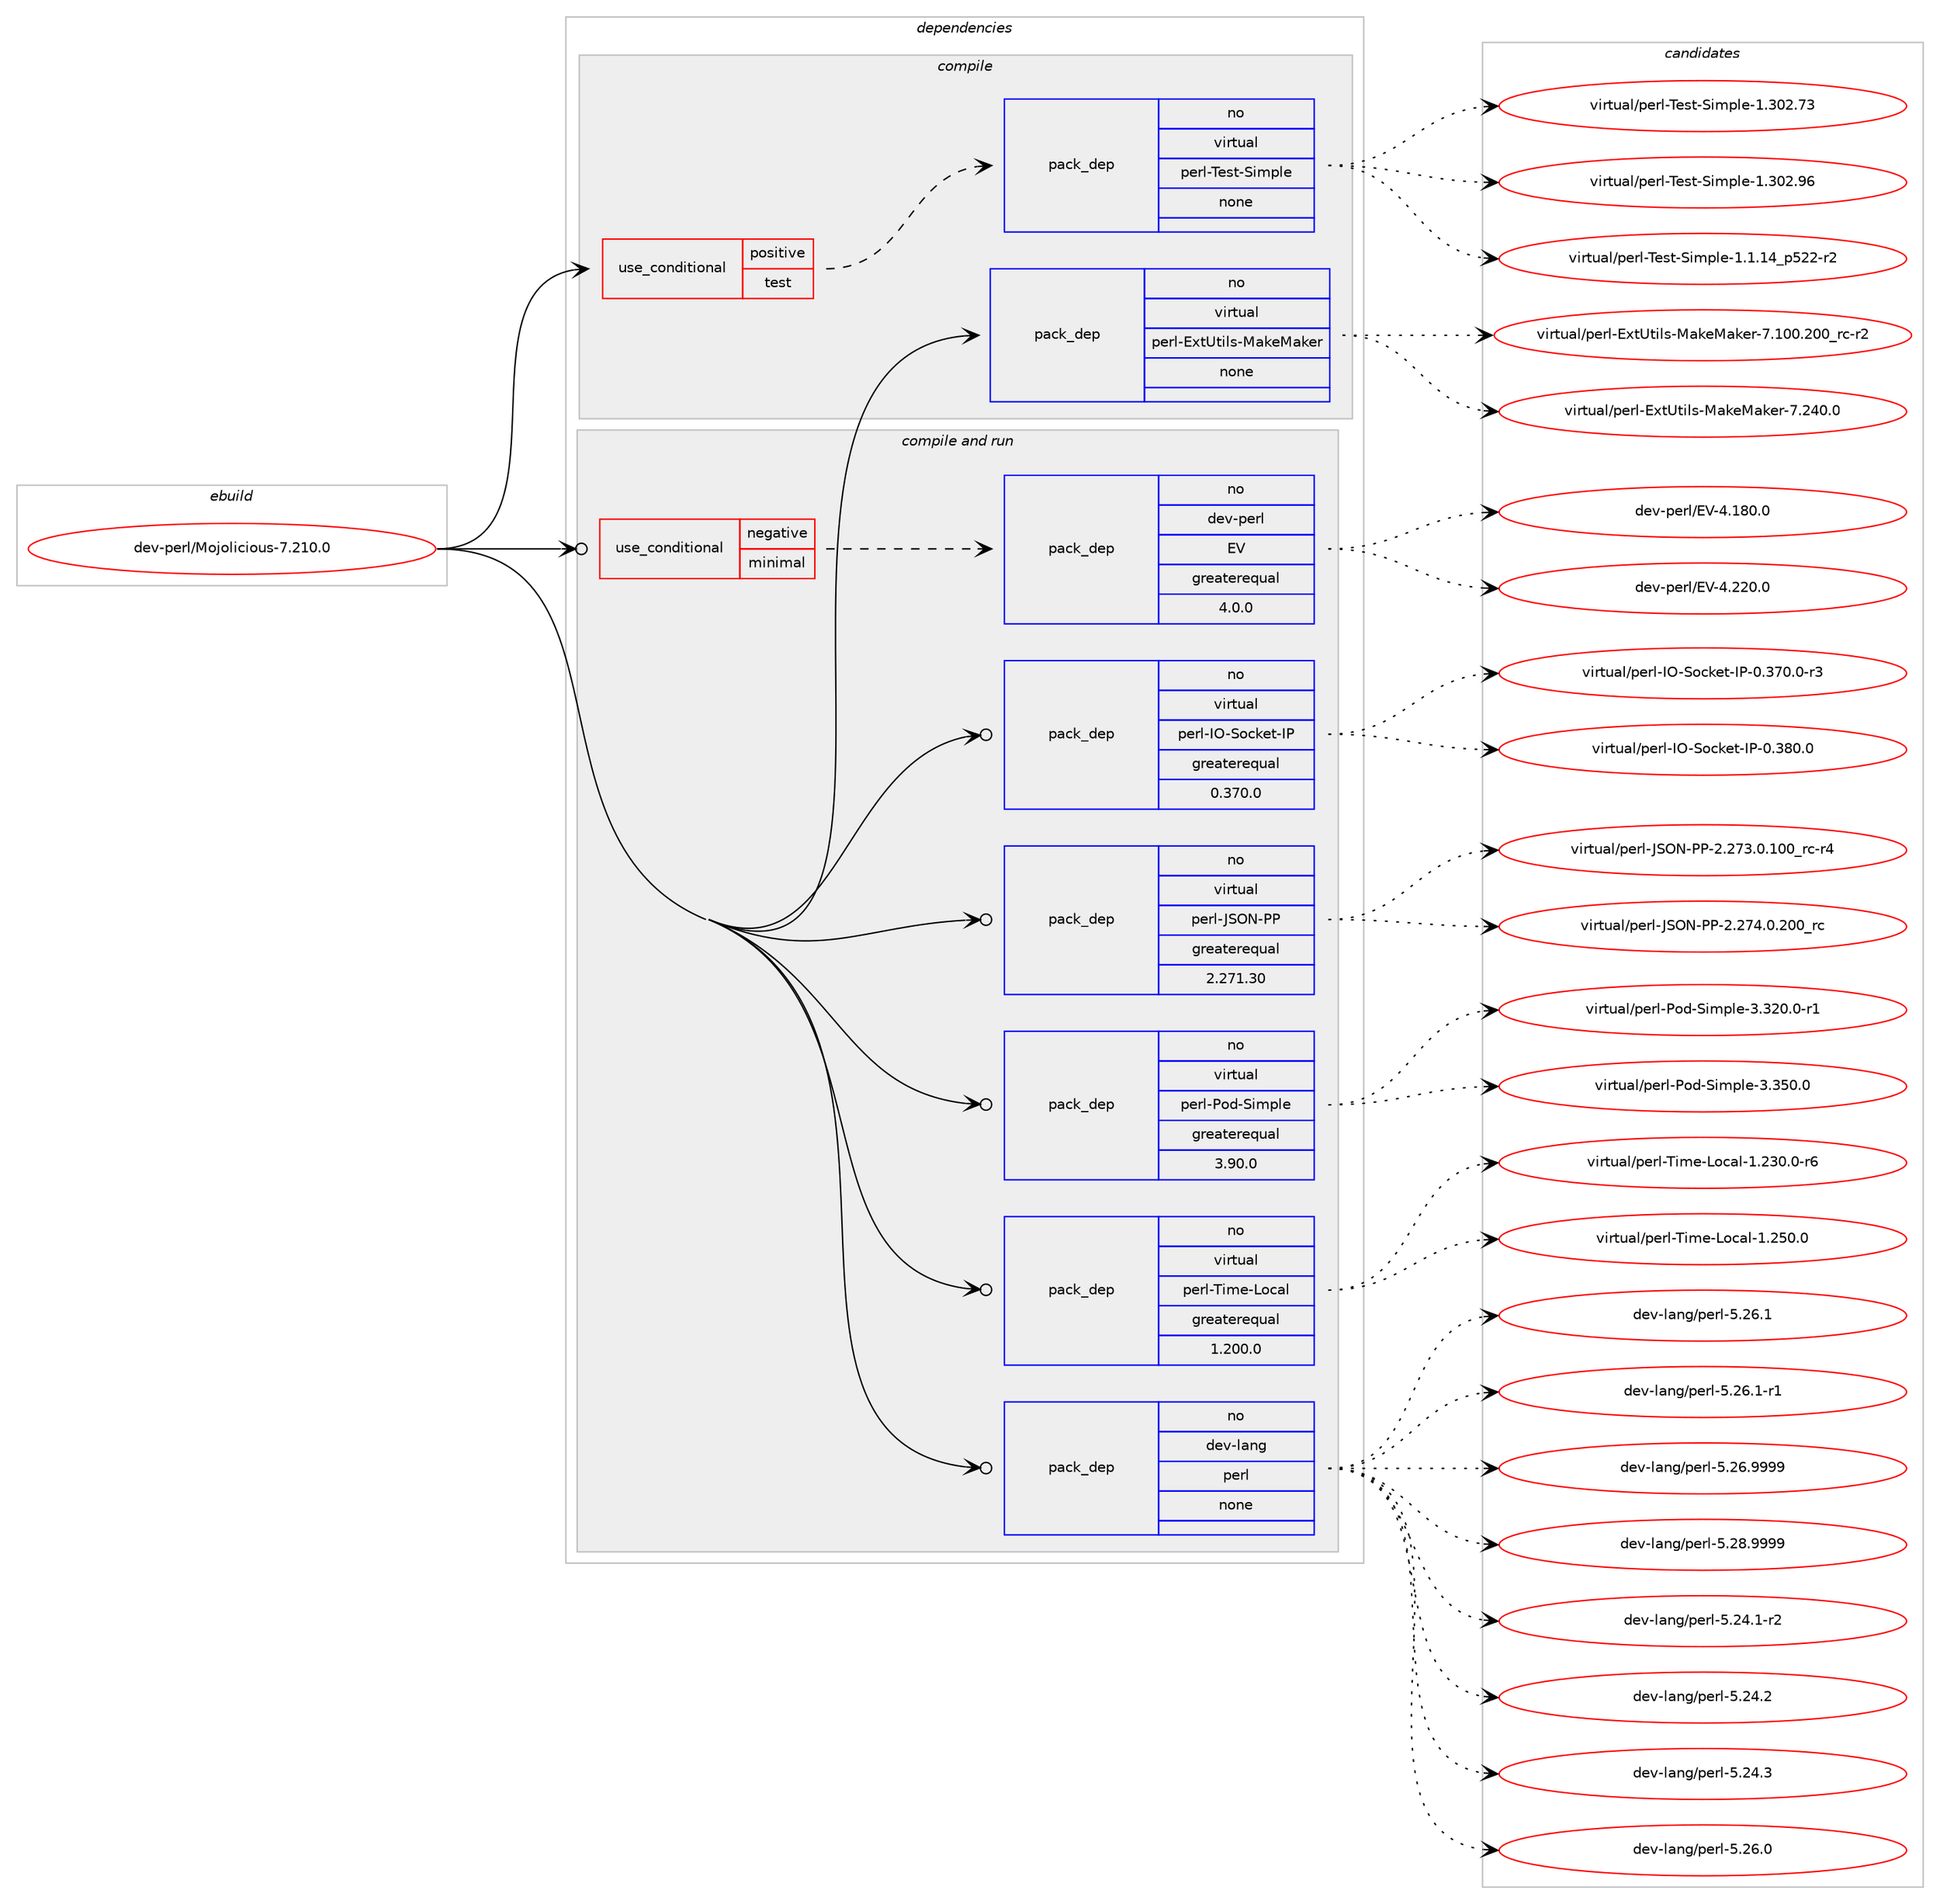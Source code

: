 digraph prolog {

# *************
# Graph options
# *************

newrank=true;
concentrate=true;
compound=true;
graph [rankdir=LR,fontname=Helvetica,fontsize=10,ranksep=1.5];#, ranksep=2.5, nodesep=0.2];
edge  [arrowhead=vee];
node  [fontname=Helvetica,fontsize=10];

# **********
# The ebuild
# **********

subgraph cluster_leftcol {
color=gray;
rank=same;
label=<<i>ebuild</i>>;
id [label="dev-perl/Mojolicious-7.210.0", color=red, width=4, href="../dev-perl/Mojolicious-7.210.0.svg"];
}

# ****************
# The dependencies
# ****************

subgraph cluster_midcol {
color=gray;
label=<<i>dependencies</i>>;
subgraph cluster_compile {
fillcolor="#eeeeee";
style=filled;
label=<<i>compile</i>>;
subgraph cond27665 {
dependency134764 [label=<<TABLE BORDER="0" CELLBORDER="1" CELLSPACING="0" CELLPADDING="4"><TR><TD ROWSPAN="3" CELLPADDING="10">use_conditional</TD></TR><TR><TD>positive</TD></TR><TR><TD>test</TD></TR></TABLE>>, shape=none, color=red];
subgraph pack103416 {
dependency134765 [label=<<TABLE BORDER="0" CELLBORDER="1" CELLSPACING="0" CELLPADDING="4" WIDTH="220"><TR><TD ROWSPAN="6" CELLPADDING="30">pack_dep</TD></TR><TR><TD WIDTH="110">no</TD></TR><TR><TD>virtual</TD></TR><TR><TD>perl-Test-Simple</TD></TR><TR><TD>none</TD></TR><TR><TD></TD></TR></TABLE>>, shape=none, color=blue];
}
dependency134764:e -> dependency134765:w [weight=20,style="dashed",arrowhead="vee"];
}
id:e -> dependency134764:w [weight=20,style="solid",arrowhead="vee"];
subgraph pack103417 {
dependency134766 [label=<<TABLE BORDER="0" CELLBORDER="1" CELLSPACING="0" CELLPADDING="4" WIDTH="220"><TR><TD ROWSPAN="6" CELLPADDING="30">pack_dep</TD></TR><TR><TD WIDTH="110">no</TD></TR><TR><TD>virtual</TD></TR><TR><TD>perl-ExtUtils-MakeMaker</TD></TR><TR><TD>none</TD></TR><TR><TD></TD></TR></TABLE>>, shape=none, color=blue];
}
id:e -> dependency134766:w [weight=20,style="solid",arrowhead="vee"];
}
subgraph cluster_compileandrun {
fillcolor="#eeeeee";
style=filled;
label=<<i>compile and run</i>>;
subgraph cond27666 {
dependency134767 [label=<<TABLE BORDER="0" CELLBORDER="1" CELLSPACING="0" CELLPADDING="4"><TR><TD ROWSPAN="3" CELLPADDING="10">use_conditional</TD></TR><TR><TD>negative</TD></TR><TR><TD>minimal</TD></TR></TABLE>>, shape=none, color=red];
subgraph pack103418 {
dependency134768 [label=<<TABLE BORDER="0" CELLBORDER="1" CELLSPACING="0" CELLPADDING="4" WIDTH="220"><TR><TD ROWSPAN="6" CELLPADDING="30">pack_dep</TD></TR><TR><TD WIDTH="110">no</TD></TR><TR><TD>dev-perl</TD></TR><TR><TD>EV</TD></TR><TR><TD>greaterequal</TD></TR><TR><TD>4.0.0</TD></TR></TABLE>>, shape=none, color=blue];
}
dependency134767:e -> dependency134768:w [weight=20,style="dashed",arrowhead="vee"];
}
id:e -> dependency134767:w [weight=20,style="solid",arrowhead="odotvee"];
subgraph pack103419 {
dependency134769 [label=<<TABLE BORDER="0" CELLBORDER="1" CELLSPACING="0" CELLPADDING="4" WIDTH="220"><TR><TD ROWSPAN="6" CELLPADDING="30">pack_dep</TD></TR><TR><TD WIDTH="110">no</TD></TR><TR><TD>dev-lang</TD></TR><TR><TD>perl</TD></TR><TR><TD>none</TD></TR><TR><TD></TD></TR></TABLE>>, shape=none, color=blue];
}
id:e -> dependency134769:w [weight=20,style="solid",arrowhead="odotvee"];
subgraph pack103420 {
dependency134770 [label=<<TABLE BORDER="0" CELLBORDER="1" CELLSPACING="0" CELLPADDING="4" WIDTH="220"><TR><TD ROWSPAN="6" CELLPADDING="30">pack_dep</TD></TR><TR><TD WIDTH="110">no</TD></TR><TR><TD>virtual</TD></TR><TR><TD>perl-IO-Socket-IP</TD></TR><TR><TD>greaterequal</TD></TR><TR><TD>0.370.0</TD></TR></TABLE>>, shape=none, color=blue];
}
id:e -> dependency134770:w [weight=20,style="solid",arrowhead="odotvee"];
subgraph pack103421 {
dependency134771 [label=<<TABLE BORDER="0" CELLBORDER="1" CELLSPACING="0" CELLPADDING="4" WIDTH="220"><TR><TD ROWSPAN="6" CELLPADDING="30">pack_dep</TD></TR><TR><TD WIDTH="110">no</TD></TR><TR><TD>virtual</TD></TR><TR><TD>perl-JSON-PP</TD></TR><TR><TD>greaterequal</TD></TR><TR><TD>2.271.30</TD></TR></TABLE>>, shape=none, color=blue];
}
id:e -> dependency134771:w [weight=20,style="solid",arrowhead="odotvee"];
subgraph pack103422 {
dependency134772 [label=<<TABLE BORDER="0" CELLBORDER="1" CELLSPACING="0" CELLPADDING="4" WIDTH="220"><TR><TD ROWSPAN="6" CELLPADDING="30">pack_dep</TD></TR><TR><TD WIDTH="110">no</TD></TR><TR><TD>virtual</TD></TR><TR><TD>perl-Pod-Simple</TD></TR><TR><TD>greaterequal</TD></TR><TR><TD>3.90.0</TD></TR></TABLE>>, shape=none, color=blue];
}
id:e -> dependency134772:w [weight=20,style="solid",arrowhead="odotvee"];
subgraph pack103423 {
dependency134773 [label=<<TABLE BORDER="0" CELLBORDER="1" CELLSPACING="0" CELLPADDING="4" WIDTH="220"><TR><TD ROWSPAN="6" CELLPADDING="30">pack_dep</TD></TR><TR><TD WIDTH="110">no</TD></TR><TR><TD>virtual</TD></TR><TR><TD>perl-Time-Local</TD></TR><TR><TD>greaterequal</TD></TR><TR><TD>1.200.0</TD></TR></TABLE>>, shape=none, color=blue];
}
id:e -> dependency134773:w [weight=20,style="solid",arrowhead="odotvee"];
}
subgraph cluster_run {
fillcolor="#eeeeee";
style=filled;
label=<<i>run</i>>;
}
}

# **************
# The candidates
# **************

subgraph cluster_choices {
rank=same;
color=gray;
label=<<i>candidates</i>>;

subgraph choice103416 {
color=black;
nodesep=1;
choice11810511411611797108471121011141084584101115116458310510911210810145494649464952951125350504511450 [label="virtual/perl-Test-Simple-1.1.14_p522-r2", color=red, width=4,href="../virtual/perl-Test-Simple-1.1.14_p522-r2.svg"];
choice118105114116117971084711210111410845841011151164583105109112108101454946514850465551 [label="virtual/perl-Test-Simple-1.302.73", color=red, width=4,href="../virtual/perl-Test-Simple-1.302.73.svg"];
choice118105114116117971084711210111410845841011151164583105109112108101454946514850465754 [label="virtual/perl-Test-Simple-1.302.96", color=red, width=4,href="../virtual/perl-Test-Simple-1.302.96.svg"];
dependency134765:e -> choice11810511411611797108471121011141084584101115116458310510911210810145494649464952951125350504511450:w [style=dotted,weight="100"];
dependency134765:e -> choice118105114116117971084711210111410845841011151164583105109112108101454946514850465551:w [style=dotted,weight="100"];
dependency134765:e -> choice118105114116117971084711210111410845841011151164583105109112108101454946514850465754:w [style=dotted,weight="100"];
}
subgraph choice103417 {
color=black;
nodesep=1;
choice118105114116117971084711210111410845691201168511610510811545779710710177971071011144555464948484650484895114994511450 [label="virtual/perl-ExtUtils-MakeMaker-7.100.200_rc-r2", color=red, width=4,href="../virtual/perl-ExtUtils-MakeMaker-7.100.200_rc-r2.svg"];
choice118105114116117971084711210111410845691201168511610510811545779710710177971071011144555465052484648 [label="virtual/perl-ExtUtils-MakeMaker-7.240.0", color=red, width=4,href="../virtual/perl-ExtUtils-MakeMaker-7.240.0.svg"];
dependency134766:e -> choice118105114116117971084711210111410845691201168511610510811545779710710177971071011144555464948484650484895114994511450:w [style=dotted,weight="100"];
dependency134766:e -> choice118105114116117971084711210111410845691201168511610510811545779710710177971071011144555465052484648:w [style=dotted,weight="100"];
}
subgraph choice103418 {
color=black;
nodesep=1;
choice100101118451121011141084769864552464956484648 [label="dev-perl/EV-4.180.0", color=red, width=4,href="../dev-perl/EV-4.180.0.svg"];
choice100101118451121011141084769864552465050484648 [label="dev-perl/EV-4.220.0", color=red, width=4,href="../dev-perl/EV-4.220.0.svg"];
dependency134768:e -> choice100101118451121011141084769864552464956484648:w [style=dotted,weight="100"];
dependency134768:e -> choice100101118451121011141084769864552465050484648:w [style=dotted,weight="100"];
}
subgraph choice103419 {
color=black;
nodesep=1;
choice100101118451089711010347112101114108455346505246494511450 [label="dev-lang/perl-5.24.1-r2", color=red, width=4,href="../dev-lang/perl-5.24.1-r2.svg"];
choice10010111845108971101034711210111410845534650524650 [label="dev-lang/perl-5.24.2", color=red, width=4,href="../dev-lang/perl-5.24.2.svg"];
choice10010111845108971101034711210111410845534650524651 [label="dev-lang/perl-5.24.3", color=red, width=4,href="../dev-lang/perl-5.24.3.svg"];
choice10010111845108971101034711210111410845534650544648 [label="dev-lang/perl-5.26.0", color=red, width=4,href="../dev-lang/perl-5.26.0.svg"];
choice10010111845108971101034711210111410845534650544649 [label="dev-lang/perl-5.26.1", color=red, width=4,href="../dev-lang/perl-5.26.1.svg"];
choice100101118451089711010347112101114108455346505446494511449 [label="dev-lang/perl-5.26.1-r1", color=red, width=4,href="../dev-lang/perl-5.26.1-r1.svg"];
choice10010111845108971101034711210111410845534650544657575757 [label="dev-lang/perl-5.26.9999", color=red, width=4,href="../dev-lang/perl-5.26.9999.svg"];
choice10010111845108971101034711210111410845534650564657575757 [label="dev-lang/perl-5.28.9999", color=red, width=4,href="../dev-lang/perl-5.28.9999.svg"];
dependency134769:e -> choice100101118451089711010347112101114108455346505246494511450:w [style=dotted,weight="100"];
dependency134769:e -> choice10010111845108971101034711210111410845534650524650:w [style=dotted,weight="100"];
dependency134769:e -> choice10010111845108971101034711210111410845534650524651:w [style=dotted,weight="100"];
dependency134769:e -> choice10010111845108971101034711210111410845534650544648:w [style=dotted,weight="100"];
dependency134769:e -> choice10010111845108971101034711210111410845534650544649:w [style=dotted,weight="100"];
dependency134769:e -> choice100101118451089711010347112101114108455346505446494511449:w [style=dotted,weight="100"];
dependency134769:e -> choice10010111845108971101034711210111410845534650544657575757:w [style=dotted,weight="100"];
dependency134769:e -> choice10010111845108971101034711210111410845534650564657575757:w [style=dotted,weight="100"];
}
subgraph choice103420 {
color=black;
nodesep=1;
choice118105114116117971084711210111410845737945831119910710111645738045484651554846484511451 [label="virtual/perl-IO-Socket-IP-0.370.0-r3", color=red, width=4,href="../virtual/perl-IO-Socket-IP-0.370.0-r3.svg"];
choice11810511411611797108471121011141084573794583111991071011164573804548465156484648 [label="virtual/perl-IO-Socket-IP-0.380.0", color=red, width=4,href="../virtual/perl-IO-Socket-IP-0.380.0.svg"];
dependency134770:e -> choice118105114116117971084711210111410845737945831119910710111645738045484651554846484511451:w [style=dotted,weight="100"];
dependency134770:e -> choice11810511411611797108471121011141084573794583111991071011164573804548465156484648:w [style=dotted,weight="100"];
}
subgraph choice103421 {
color=black;
nodesep=1;
choice1181051141161179710847112101114108457483797845808045504650555146484649484895114994511452 [label="virtual/perl-JSON-PP-2.273.0.100_rc-r4", color=red, width=4,href="../virtual/perl-JSON-PP-2.273.0.100_rc-r4.svg"];
choice118105114116117971084711210111410845748379784580804550465055524648465048489511499 [label="virtual/perl-JSON-PP-2.274.0.200_rc", color=red, width=4,href="../virtual/perl-JSON-PP-2.274.0.200_rc.svg"];
dependency134771:e -> choice1181051141161179710847112101114108457483797845808045504650555146484649484895114994511452:w [style=dotted,weight="100"];
dependency134771:e -> choice118105114116117971084711210111410845748379784580804550465055524648465048489511499:w [style=dotted,weight="100"];
}
subgraph choice103422 {
color=black;
nodesep=1;
choice11810511411611797108471121011141084580111100458310510911210810145514651504846484511449 [label="virtual/perl-Pod-Simple-3.320.0-r1", color=red, width=4,href="../virtual/perl-Pod-Simple-3.320.0-r1.svg"];
choice1181051141161179710847112101114108458011110045831051091121081014551465153484648 [label="virtual/perl-Pod-Simple-3.350.0", color=red, width=4,href="../virtual/perl-Pod-Simple-3.350.0.svg"];
dependency134772:e -> choice11810511411611797108471121011141084580111100458310510911210810145514651504846484511449:w [style=dotted,weight="100"];
dependency134772:e -> choice1181051141161179710847112101114108458011110045831051091121081014551465153484648:w [style=dotted,weight="100"];
}
subgraph choice103423 {
color=black;
nodesep=1;
choice118105114116117971084711210111410845841051091014576111999710845494650514846484511454 [label="virtual/perl-Time-Local-1.230.0-r6", color=red, width=4,href="../virtual/perl-Time-Local-1.230.0-r6.svg"];
choice11810511411611797108471121011141084584105109101457611199971084549465053484648 [label="virtual/perl-Time-Local-1.250.0", color=red, width=4,href="../virtual/perl-Time-Local-1.250.0.svg"];
dependency134773:e -> choice118105114116117971084711210111410845841051091014576111999710845494650514846484511454:w [style=dotted,weight="100"];
dependency134773:e -> choice11810511411611797108471121011141084584105109101457611199971084549465053484648:w [style=dotted,weight="100"];
}
}

}
